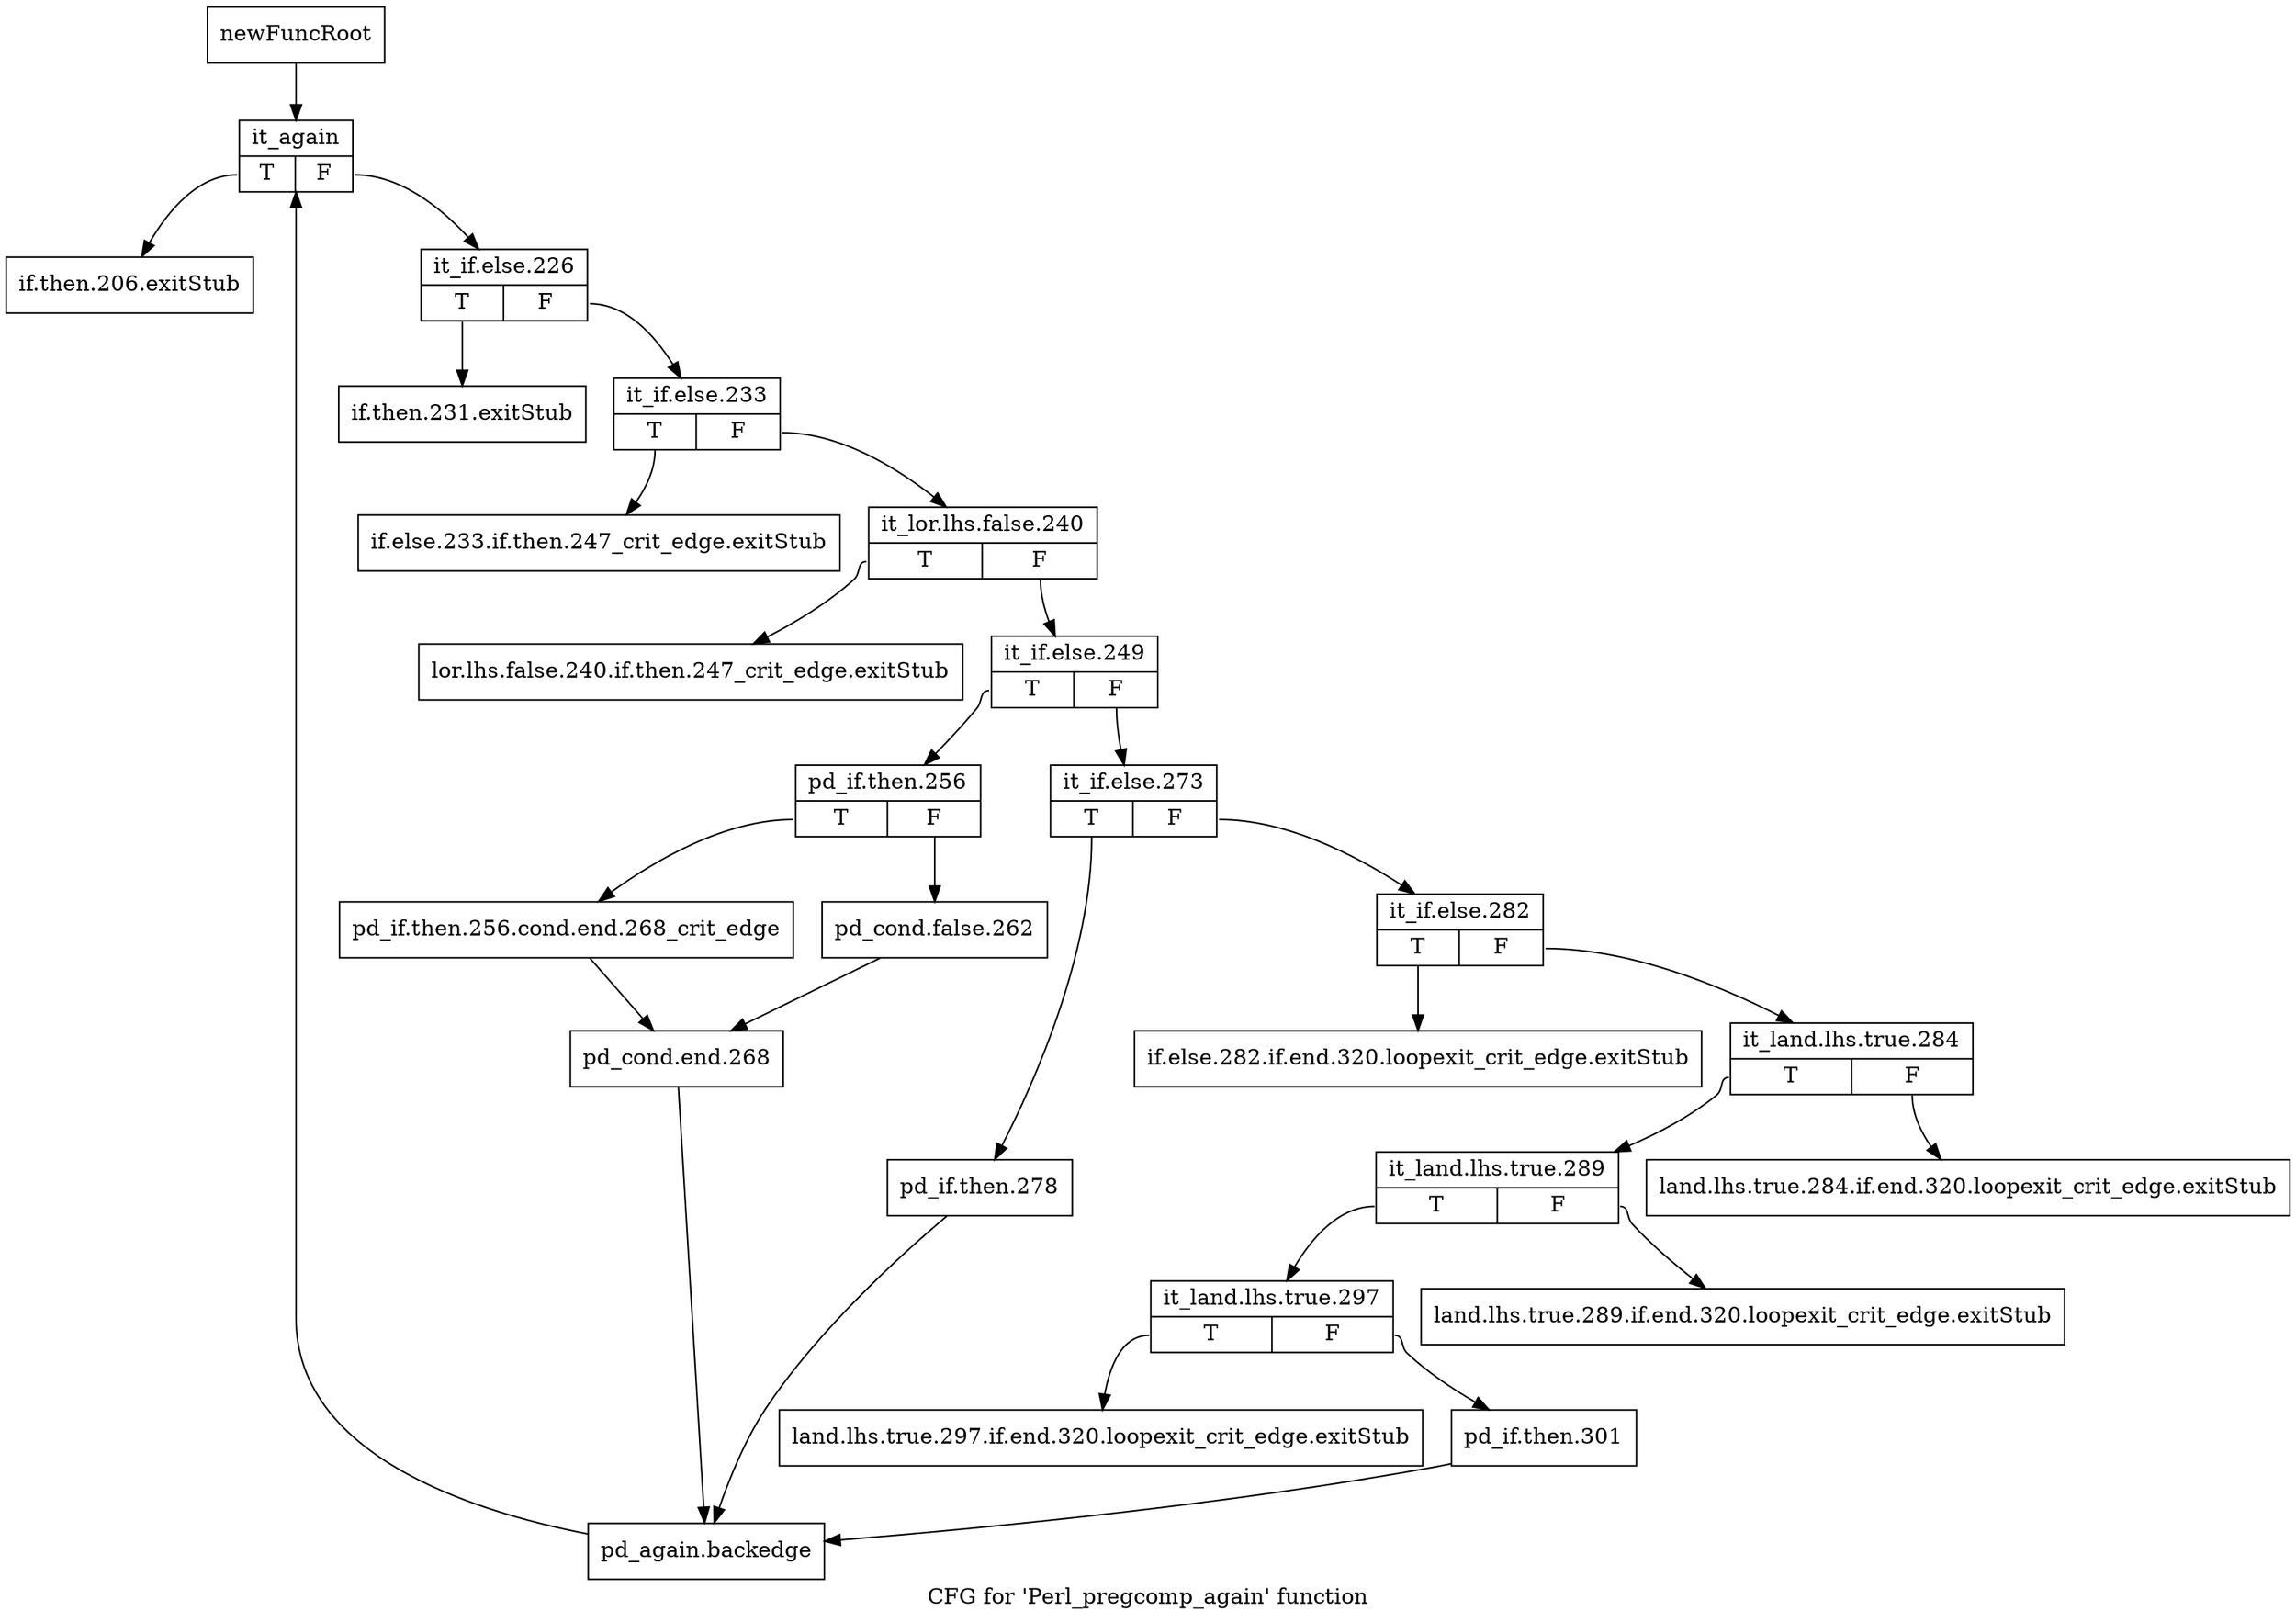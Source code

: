 digraph "CFG for 'Perl_pregcomp_again' function" {
	label="CFG for 'Perl_pregcomp_again' function";

	Node0x51069b0 [shape=record,label="{newFuncRoot}"];
	Node0x51069b0 -> Node0x5106c80;
	Node0x5106a00 [shape=record,label="{if.then.206.exitStub}"];
	Node0x5106a50 [shape=record,label="{if.then.231.exitStub}"];
	Node0x5106aa0 [shape=record,label="{if.else.233.if.then.247_crit_edge.exitStub}"];
	Node0x5106af0 [shape=record,label="{lor.lhs.false.240.if.then.247_crit_edge.exitStub}"];
	Node0x5106b40 [shape=record,label="{if.else.282.if.end.320.loopexit_crit_edge.exitStub}"];
	Node0x5106b90 [shape=record,label="{land.lhs.true.284.if.end.320.loopexit_crit_edge.exitStub}"];
	Node0x5106be0 [shape=record,label="{land.lhs.true.289.if.end.320.loopexit_crit_edge.exitStub}"];
	Node0x5106c30 [shape=record,label="{land.lhs.true.297.if.end.320.loopexit_crit_edge.exitStub}"];
	Node0x5106c80 [shape=record,label="{it_again|{<s0>T|<s1>F}}"];
	Node0x5106c80:s0 -> Node0x5106a00;
	Node0x5106c80:s1 -> Node0x5106cd0;
	Node0x5106cd0 [shape=record,label="{it_if.else.226|{<s0>T|<s1>F}}"];
	Node0x5106cd0:s0 -> Node0x5106a50;
	Node0x5106cd0:s1 -> Node0x5106d20;
	Node0x5106d20 [shape=record,label="{it_if.else.233|{<s0>T|<s1>F}}"];
	Node0x5106d20:s0 -> Node0x5106aa0;
	Node0x5106d20:s1 -> Node0x5106d70;
	Node0x5106d70 [shape=record,label="{it_lor.lhs.false.240|{<s0>T|<s1>F}}"];
	Node0x5106d70:s0 -> Node0x5106af0;
	Node0x5106d70:s1 -> Node0x5106dc0;
	Node0x5106dc0 [shape=record,label="{it_if.else.249|{<s0>T|<s1>F}}"];
	Node0x5106dc0:s0 -> Node0x5107040;
	Node0x5106dc0:s1 -> Node0x5106e10;
	Node0x5106e10 [shape=record,label="{it_if.else.273|{<s0>T|<s1>F}}"];
	Node0x5106e10:s0 -> Node0x5106ff0;
	Node0x5106e10:s1 -> Node0x5106e60;
	Node0x5106e60 [shape=record,label="{it_if.else.282|{<s0>T|<s1>F}}"];
	Node0x5106e60:s0 -> Node0x5106b40;
	Node0x5106e60:s1 -> Node0x5106eb0;
	Node0x5106eb0 [shape=record,label="{it_land.lhs.true.284|{<s0>T|<s1>F}}"];
	Node0x5106eb0:s0 -> Node0x5106f00;
	Node0x5106eb0:s1 -> Node0x5106b90;
	Node0x5106f00 [shape=record,label="{it_land.lhs.true.289|{<s0>T|<s1>F}}"];
	Node0x5106f00:s0 -> Node0x5106f50;
	Node0x5106f00:s1 -> Node0x5106be0;
	Node0x5106f50 [shape=record,label="{it_land.lhs.true.297|{<s0>T|<s1>F}}"];
	Node0x5106f50:s0 -> Node0x5106c30;
	Node0x5106f50:s1 -> Node0x5106fa0;
	Node0x5106fa0 [shape=record,label="{pd_if.then.301}"];
	Node0x5106fa0 -> Node0x5107180;
	Node0x5106ff0 [shape=record,label="{pd_if.then.278}"];
	Node0x5106ff0 -> Node0x5107180;
	Node0x5107040 [shape=record,label="{pd_if.then.256|{<s0>T|<s1>F}}"];
	Node0x5107040:s0 -> Node0x51070e0;
	Node0x5107040:s1 -> Node0x5107090;
	Node0x5107090 [shape=record,label="{pd_cond.false.262}"];
	Node0x5107090 -> Node0x5107130;
	Node0x51070e0 [shape=record,label="{pd_if.then.256.cond.end.268_crit_edge}"];
	Node0x51070e0 -> Node0x5107130;
	Node0x5107130 [shape=record,label="{pd_cond.end.268}"];
	Node0x5107130 -> Node0x5107180;
	Node0x5107180 [shape=record,label="{pd_again.backedge}"];
	Node0x5107180 -> Node0x5106c80;
}
